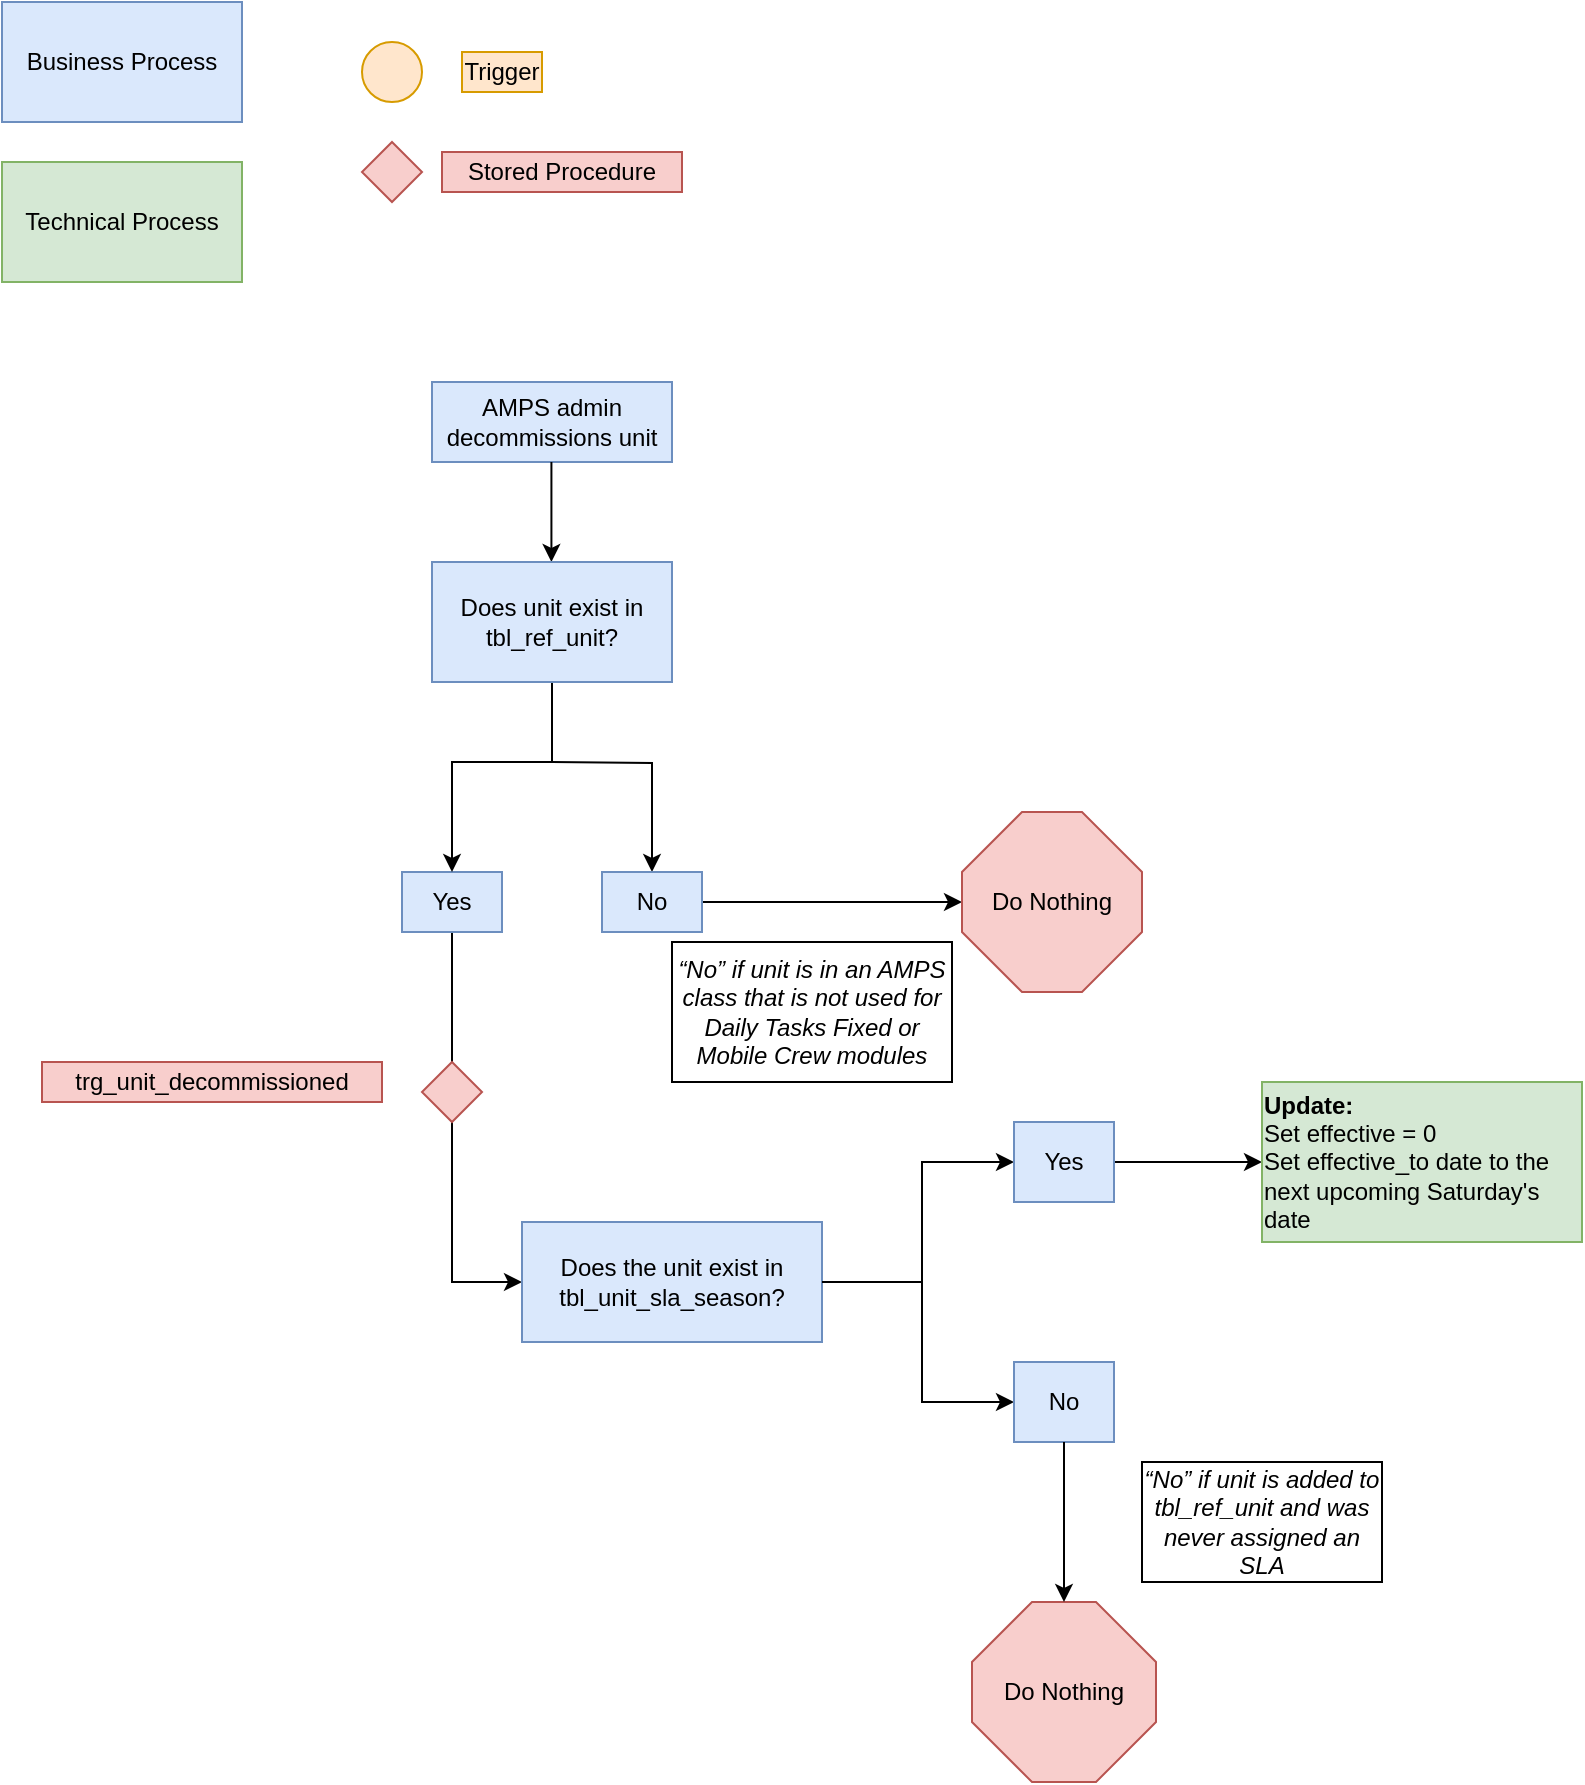 <mxfile version="13.4.6" type="github">
  <diagram id="C5RBs43oDa-KdzZeNtuy" name="Page-1">
    <mxGraphModel dx="2166" dy="1337" grid="1" gridSize="10" guides="1" tooltips="1" connect="1" arrows="1" fold="1" page="1" pageScale="1" pageWidth="850" pageHeight="1100" math="0" shadow="0">
      <root>
        <mxCell id="WIyWlLk6GJQsqaUBKTNV-0" />
        <mxCell id="WIyWlLk6GJQsqaUBKTNV-1" parent="WIyWlLk6GJQsqaUBKTNV-0" />
        <mxCell id="WIyWlLk6GJQsqaUBKTNV-3" value="AMPS admin decommissions unit" style="rounded=0;whiteSpace=wrap;html=1;fontSize=12;glass=0;strokeWidth=1;shadow=0;fillColor=#dae8fc;strokeColor=#6c8ebf;" parent="WIyWlLk6GJQsqaUBKTNV-1" vertex="1">
          <mxGeometry x="235" y="210" width="120" height="40" as="geometry" />
        </mxCell>
        <mxCell id="X3GcQL-NPRju56YZY_Ri-5" value="" style="endArrow=classic;html=1;" parent="WIyWlLk6GJQsqaUBKTNV-1" edge="1">
          <mxGeometry width="50" height="50" relative="1" as="geometry">
            <mxPoint x="294.71" y="250" as="sourcePoint" />
            <mxPoint x="294.71" y="300" as="targetPoint" />
          </mxGeometry>
        </mxCell>
        <mxCell id="MRGtH3ut4B2zLl-mFBzY-0" value="Business Process" style="rounded=0;whiteSpace=wrap;html=1;fillColor=#dae8fc;strokeColor=#6c8ebf;" parent="WIyWlLk6GJQsqaUBKTNV-1" vertex="1">
          <mxGeometry x="20" y="20" width="120" height="60" as="geometry" />
        </mxCell>
        <mxCell id="MRGtH3ut4B2zLl-mFBzY-1" value="Technical Process" style="rounded=0;whiteSpace=wrap;html=1;fillColor=#d5e8d4;strokeColor=#82b366;" parent="WIyWlLk6GJQsqaUBKTNV-1" vertex="1">
          <mxGeometry x="20" y="100" width="120" height="60" as="geometry" />
        </mxCell>
        <mxCell id="MRGtH3ut4B2zLl-mFBzY-2" value="" style="ellipse;whiteSpace=wrap;html=1;aspect=fixed;fillColor=#ffe6cc;strokeColor=#d79b00;" parent="WIyWlLk6GJQsqaUBKTNV-1" vertex="1">
          <mxGeometry x="200" y="40" width="30" height="30" as="geometry" />
        </mxCell>
        <mxCell id="MRGtH3ut4B2zLl-mFBzY-3" value="Trigger" style="text;html=1;strokeColor=#d79b00;fillColor=#ffe6cc;align=center;verticalAlign=middle;whiteSpace=wrap;rounded=0;" parent="WIyWlLk6GJQsqaUBKTNV-1" vertex="1">
          <mxGeometry x="250" y="45" width="40" height="20" as="geometry" />
        </mxCell>
        <mxCell id="MRGtH3ut4B2zLl-mFBzY-4" value="" style="rhombus;whiteSpace=wrap;html=1;align=left;fillColor=#f8cecc;strokeColor=#b85450;" parent="WIyWlLk6GJQsqaUBKTNV-1" vertex="1">
          <mxGeometry x="200" y="90" width="30" height="30" as="geometry" />
        </mxCell>
        <mxCell id="MRGtH3ut4B2zLl-mFBzY-5" value="Stored Procedure" style="text;html=1;strokeColor=#b85450;fillColor=#f8cecc;align=center;verticalAlign=middle;whiteSpace=wrap;rounded=0;" parent="WIyWlLk6GJQsqaUBKTNV-1" vertex="1">
          <mxGeometry x="240" y="95" width="120" height="20" as="geometry" />
        </mxCell>
        <mxCell id="MRGtH3ut4B2zLl-mFBzY-8" value="" style="edgeStyle=orthogonalEdgeStyle;rounded=0;orthogonalLoop=1;jettySize=auto;html=1;entryX=0.5;entryY=0;entryDx=0;entryDy=0;" parent="WIyWlLk6GJQsqaUBKTNV-1" target="MRGtH3ut4B2zLl-mFBzY-9" edge="1">
          <mxGeometry relative="1" as="geometry">
            <mxPoint x="295" y="400" as="sourcePoint" />
          </mxGeometry>
        </mxCell>
        <mxCell id="MRGtH3ut4B2zLl-mFBzY-13" value="" style="edgeStyle=orthogonalEdgeStyle;rounded=0;orthogonalLoop=1;jettySize=auto;html=1;exitX=0.5;exitY=1;exitDx=0;exitDy=0;entryX=0;entryY=0.5;entryDx=0;entryDy=0;" parent="WIyWlLk6GJQsqaUBKTNV-1" source="MRGtH3ut4B2zLl-mFBzY-7" edge="1" target="wBC0IcQCy2k8Cki3I0yd-3">
          <mxGeometry relative="1" as="geometry">
            <mxPoint x="280" y="660" as="targetPoint" />
            <Array as="points">
              <mxPoint x="245" y="660" />
            </Array>
          </mxGeometry>
        </mxCell>
        <mxCell id="MRGtH3ut4B2zLl-mFBzY-7" value="Yes" style="rounded=0;whiteSpace=wrap;html=1;fillColor=#dae8fc;strokeColor=#6c8ebf;" parent="WIyWlLk6GJQsqaUBKTNV-1" vertex="1">
          <mxGeometry x="220" y="455" width="50" height="30" as="geometry" />
        </mxCell>
        <mxCell id="MRGtH3ut4B2zLl-mFBzY-15" value="" style="edgeStyle=orthogonalEdgeStyle;rounded=0;orthogonalLoop=1;jettySize=auto;html=1;exitX=1;exitY=0.5;exitDx=0;exitDy=0;entryX=0;entryY=0.5;entryDx=0;entryDy=0;entryPerimeter=0;" parent="WIyWlLk6GJQsqaUBKTNV-1" source="MRGtH3ut4B2zLl-mFBzY-9" edge="1" target="wBC0IcQCy2k8Cki3I0yd-1">
          <mxGeometry relative="1" as="geometry">
            <mxPoint x="430" y="470" as="targetPoint" />
          </mxGeometry>
        </mxCell>
        <mxCell id="MRGtH3ut4B2zLl-mFBzY-9" value="No" style="rounded=0;whiteSpace=wrap;html=1;fillColor=#dae8fc;strokeColor=#6c8ebf;" parent="WIyWlLk6GJQsqaUBKTNV-1" vertex="1">
          <mxGeometry x="320" y="455" width="50" height="30" as="geometry" />
        </mxCell>
        <mxCell id="MRGtH3ut4B2zLl-mFBzY-11" value="" style="edgeStyle=orthogonalEdgeStyle;rounded=0;orthogonalLoop=1;jettySize=auto;html=1;entryX=0.5;entryY=0;entryDx=0;entryDy=0;exitX=0.5;exitY=1;exitDx=0;exitDy=0;" parent="WIyWlLk6GJQsqaUBKTNV-1" source="wBC0IcQCy2k8Cki3I0yd-0" target="MRGtH3ut4B2zLl-mFBzY-7" edge="1">
          <mxGeometry relative="1" as="geometry">
            <mxPoint x="295" y="400" as="sourcePoint" />
            <mxPoint x="355" y="465" as="targetPoint" />
            <Array as="points">
              <mxPoint x="295" y="400" />
              <mxPoint x="245" y="400" />
            </Array>
          </mxGeometry>
        </mxCell>
        <mxCell id="MRGtH3ut4B2zLl-mFBzY-18" value="" style="rhombus;whiteSpace=wrap;html=1;align=left;fillColor=#f8cecc;strokeColor=#b85450;" parent="WIyWlLk6GJQsqaUBKTNV-1" vertex="1">
          <mxGeometry x="230" y="550" width="30" height="30" as="geometry" />
        </mxCell>
        <mxCell id="MRGtH3ut4B2zLl-mFBzY-19" value="trg_unit_decommissioned" style="text;html=1;strokeColor=#b85450;fillColor=#f8cecc;align=center;verticalAlign=middle;whiteSpace=wrap;rounded=0;" parent="WIyWlLk6GJQsqaUBKTNV-1" vertex="1">
          <mxGeometry x="40" y="550" width="170" height="20" as="geometry" />
        </mxCell>
        <mxCell id="wBC0IcQCy2k8Cki3I0yd-0" value="Does unit exist in tbl_ref_unit?" style="rounded=0;whiteSpace=wrap;html=1;fillColor=#dae8fc;strokeColor=#6c8ebf;" parent="WIyWlLk6GJQsqaUBKTNV-1" vertex="1">
          <mxGeometry x="235" y="300" width="120" height="60" as="geometry" />
        </mxCell>
        <mxCell id="wBC0IcQCy2k8Cki3I0yd-1" value="Do Nothing" style="whiteSpace=wrap;html=1;shape=mxgraph.basic.octagon2;align=center;verticalAlign=middle;dx=15;fillColor=#f8cecc;strokeColor=#b85450;" parent="WIyWlLk6GJQsqaUBKTNV-1" vertex="1">
          <mxGeometry x="500" y="425" width="90" height="90" as="geometry" />
        </mxCell>
        <mxCell id="wBC0IcQCy2k8Cki3I0yd-3" value="Does the unit exist in tbl_unit_sla_season?&lt;br&gt;" style="rounded=0;whiteSpace=wrap;html=1;fillColor=#dae8fc;strokeColor=#6c8ebf;" parent="WIyWlLk6GJQsqaUBKTNV-1" vertex="1">
          <mxGeometry x="280" y="630" width="150" height="60" as="geometry" />
        </mxCell>
        <mxCell id="wBC0IcQCy2k8Cki3I0yd-4" value="" style="endArrow=classic;html=1;rounded=0;edgeStyle=orthogonalEdgeStyle;entryX=0;entryY=0.5;entryDx=0;entryDy=0;" parent="WIyWlLk6GJQsqaUBKTNV-1" source="wBC0IcQCy2k8Cki3I0yd-3" target="wBC0IcQCy2k8Cki3I0yd-7" edge="1">
          <mxGeometry width="50" height="50" relative="1" as="geometry">
            <mxPoint x="430" y="660" as="sourcePoint" />
            <mxPoint x="590" y="720" as="targetPoint" />
            <Array as="points">
              <mxPoint x="480" y="660" />
              <mxPoint x="480" y="720" />
            </Array>
          </mxGeometry>
        </mxCell>
        <mxCell id="wBC0IcQCy2k8Cki3I0yd-5" value="" style="endArrow=classic;html=1;edgeStyle=orthogonalEdgeStyle;rounded=0;entryX=0;entryY=0.5;entryDx=0;entryDy=0;" parent="WIyWlLk6GJQsqaUBKTNV-1" target="wBC0IcQCy2k8Cki3I0yd-6" edge="1">
          <mxGeometry width="50" height="50" relative="1" as="geometry">
            <mxPoint x="480" y="660" as="sourcePoint" />
            <mxPoint x="590" y="600" as="targetPoint" />
            <Array as="points">
              <mxPoint x="480" y="600" />
            </Array>
          </mxGeometry>
        </mxCell>
        <mxCell id="pCMEsx3_8Je4IrAWFXmV-1" style="edgeStyle=orthogonalEdgeStyle;rounded=0;orthogonalLoop=1;jettySize=auto;html=1;entryX=0;entryY=0.5;entryDx=0;entryDy=0;" edge="1" parent="WIyWlLk6GJQsqaUBKTNV-1" source="wBC0IcQCy2k8Cki3I0yd-6" target="pCMEsx3_8Je4IrAWFXmV-0">
          <mxGeometry relative="1" as="geometry" />
        </mxCell>
        <mxCell id="wBC0IcQCy2k8Cki3I0yd-6" value="Yes" style="rounded=0;whiteSpace=wrap;html=1;fillColor=#dae8fc;strokeColor=#6c8ebf;" parent="WIyWlLk6GJQsqaUBKTNV-1" vertex="1">
          <mxGeometry x="526" y="580" width="50" height="40" as="geometry" />
        </mxCell>
        <mxCell id="wBC0IcQCy2k8Cki3I0yd-7" value="No" style="rounded=0;whiteSpace=wrap;html=1;fillColor=#dae8fc;strokeColor=#6c8ebf;" parent="WIyWlLk6GJQsqaUBKTNV-1" vertex="1">
          <mxGeometry x="526" y="700" width="50" height="40" as="geometry" />
        </mxCell>
        <mxCell id="wBC0IcQCy2k8Cki3I0yd-8" value="Do Nothing" style="whiteSpace=wrap;html=1;shape=mxgraph.basic.octagon2;align=center;verticalAlign=middle;dx=15;fillColor=#f8cecc;strokeColor=#b85450;" parent="WIyWlLk6GJQsqaUBKTNV-1" vertex="1">
          <mxGeometry x="505" y="820" width="92" height="90" as="geometry" />
        </mxCell>
        <mxCell id="wBC0IcQCy2k8Cki3I0yd-9" value="" style="endArrow=classic;html=1;rounded=0;entryX=0.5;entryY=0;entryDx=0;entryDy=0;entryPerimeter=0;" parent="WIyWlLk6GJQsqaUBKTNV-1" source="wBC0IcQCy2k8Cki3I0yd-7" target="wBC0IcQCy2k8Cki3I0yd-8" edge="1">
          <mxGeometry width="50" height="50" relative="1" as="geometry">
            <mxPoint x="614.66" y="740" as="sourcePoint" />
            <mxPoint x="614.66" y="780" as="targetPoint" />
          </mxGeometry>
        </mxCell>
        <mxCell id="pCMEsx3_8Je4IrAWFXmV-0" value="&lt;div style=&quot;text-align: left&quot;&gt;&lt;b&gt;Update:&lt;/b&gt;&lt;/div&gt;&lt;div style=&quot;text-align: left&quot;&gt;Set effective = 0&lt;/div&gt;&lt;div style=&quot;text-align: left&quot;&gt;Set effective_to date to the next upcoming Saturday&#39;s date&lt;/div&gt;" style="rounded=0;whiteSpace=wrap;html=1;fillColor=#d5e8d4;strokeColor=#82b366;" vertex="1" parent="WIyWlLk6GJQsqaUBKTNV-1">
          <mxGeometry x="650" y="560" width="160" height="80" as="geometry" />
        </mxCell>
        <mxCell id="pCMEsx3_8Je4IrAWFXmV-2" value="&lt;span id=&quot;docs-internal-guid-cab402d8-7fff-18fc-b851-d093ed2a1515&quot;&gt;&lt;span style=&quot;font-family: &amp;#34;arial&amp;#34; ; background-color: transparent ; vertical-align: baseline&quot;&gt;&lt;font style=&quot;font-size: 12px&quot;&gt;&lt;i&gt;“No” if unit is in an AMPS class that is not used for Daily Tasks Fixed or Mobile Crew modules&lt;/i&gt;&lt;/font&gt;&lt;/span&gt;&lt;/span&gt;" style="rounded=0;whiteSpace=wrap;html=1;fillColor=none;" vertex="1" parent="WIyWlLk6GJQsqaUBKTNV-1">
          <mxGeometry x="355" y="490" width="140" height="70" as="geometry" />
        </mxCell>
        <mxCell id="pCMEsx3_8Je4IrAWFXmV-3" value="&lt;span id=&quot;docs-internal-guid-5fe48b0e-7fff-a765-be8b-5b3e4f1d802c&quot;&gt;&lt;span style=&quot;font-family: &amp;quot;arial&amp;quot; ; background-color: transparent ; vertical-align: baseline&quot;&gt;&lt;font style=&quot;font-size: 12px&quot;&gt;“No” if unit is added to tbl_ref_unit and was never assigned an SLA&lt;/font&gt;&lt;/span&gt;&lt;/span&gt;" style="rounded=0;whiteSpace=wrap;html=1;fillColor=none;fontStyle=2" vertex="1" parent="WIyWlLk6GJQsqaUBKTNV-1">
          <mxGeometry x="590" y="750" width="120" height="60" as="geometry" />
        </mxCell>
      </root>
    </mxGraphModel>
  </diagram>
</mxfile>
